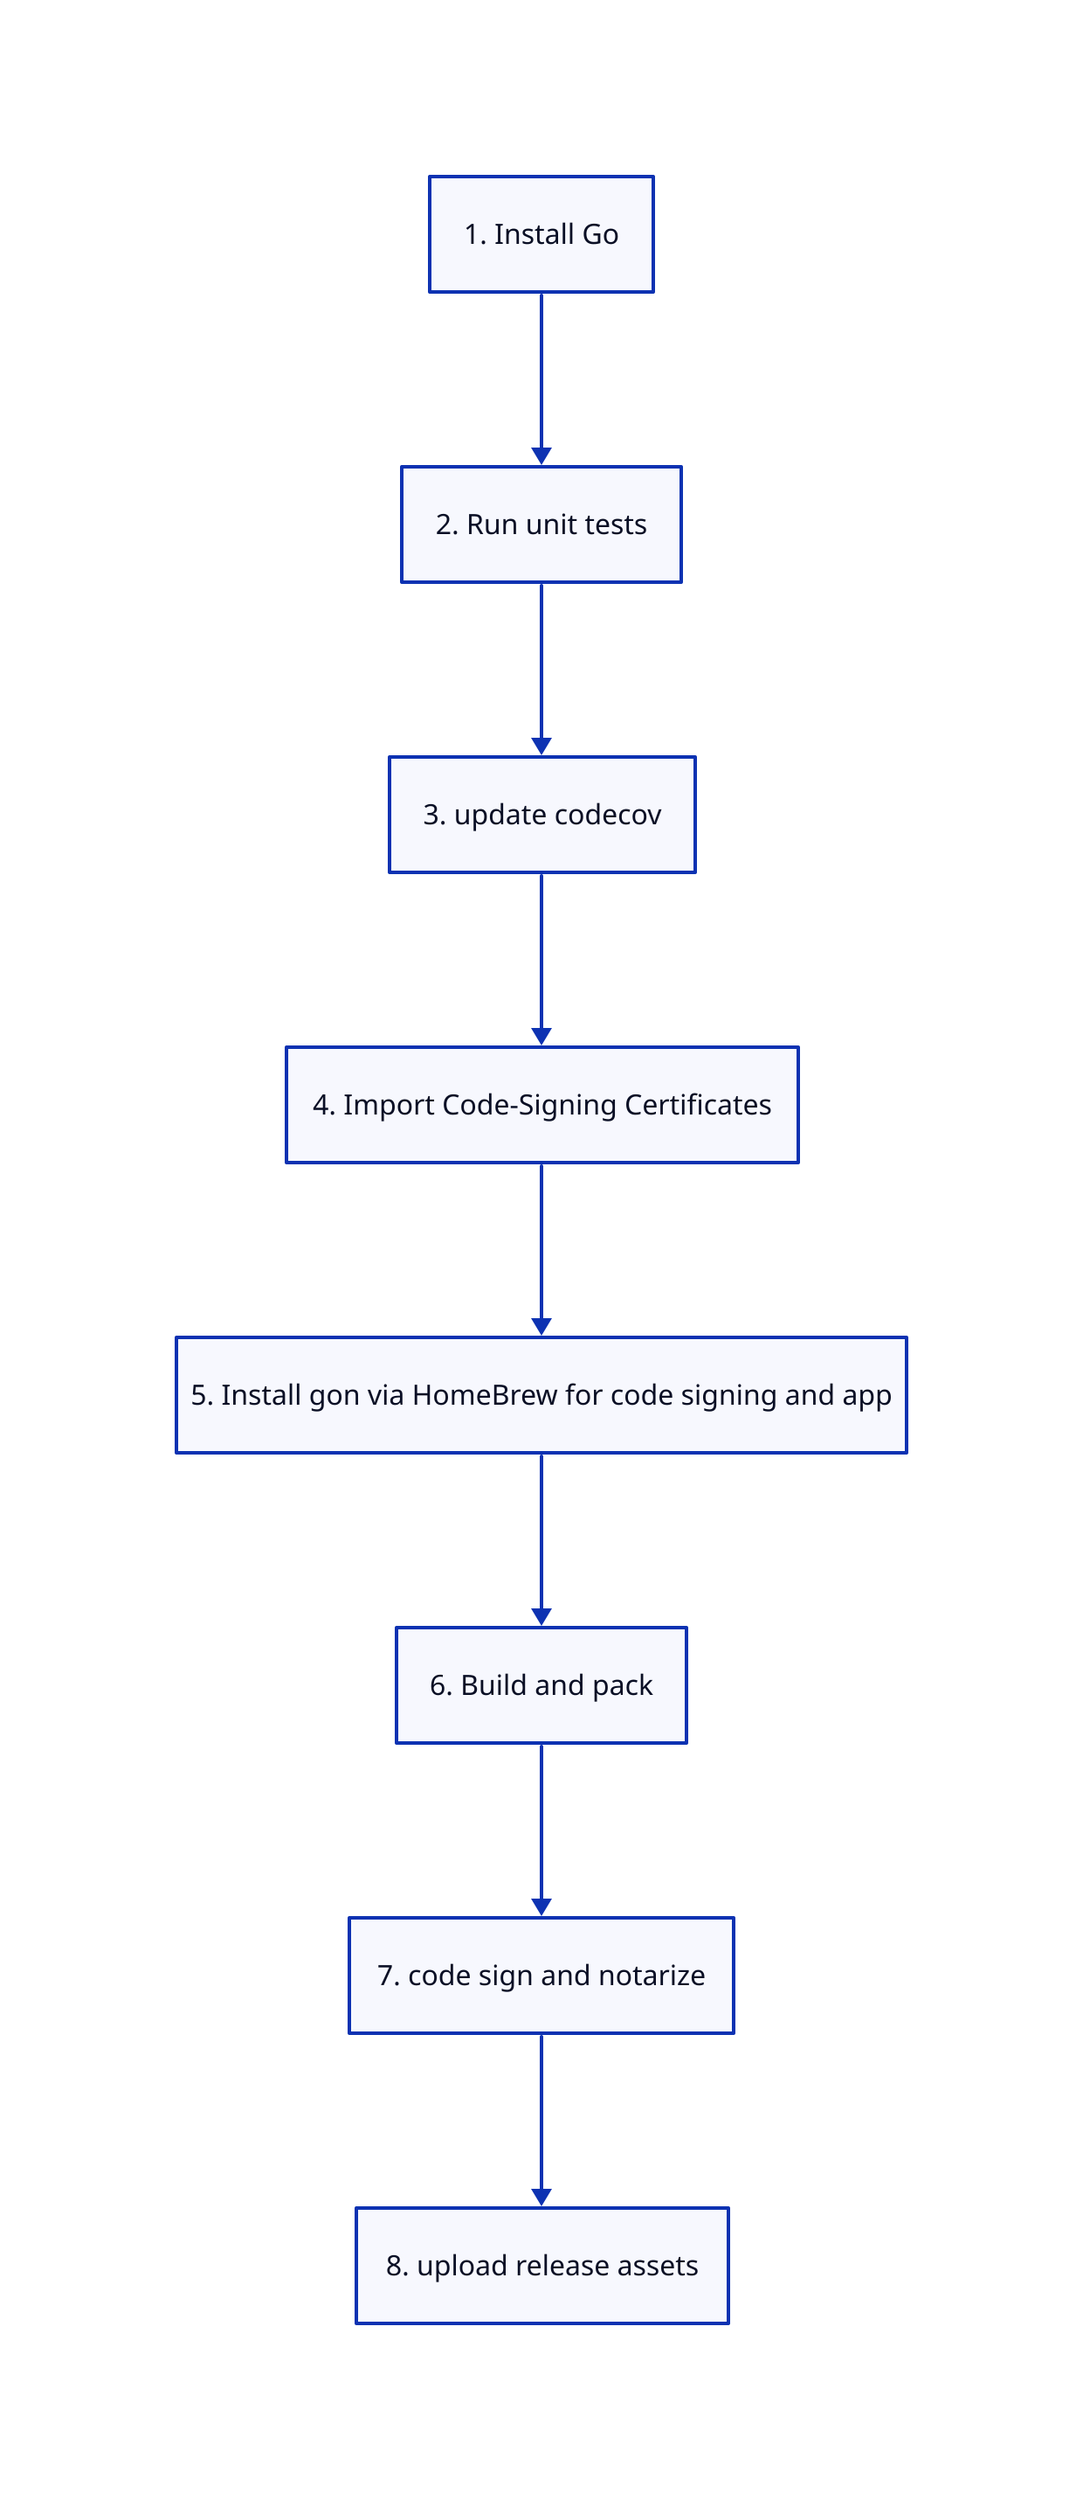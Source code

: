 "1. Install Go" -> "2. Run unit tests" --\
-> "3. update codecov" -> "4. Import Code-Signing Certificates" --\
-> "5. Install gon via HomeBrew for code signing and app" --\
-> "6. Build and pack" -> "7. code sign and notarize" --> "8. upload release assets"
